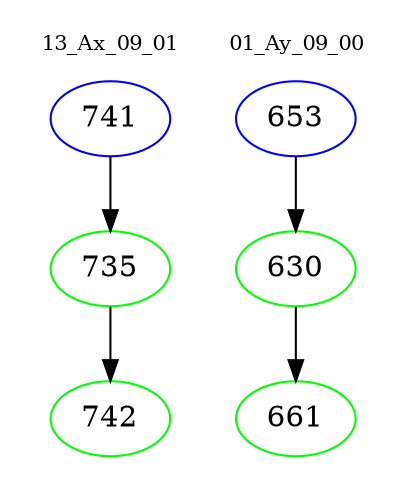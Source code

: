 digraph{
subgraph cluster_0 {
color = white
label = "13_Ax_09_01";
fontsize=10;
T0_741 [label="741", color="blue"]
T0_741 -> T0_735 [color="black"]
T0_735 [label="735", color="green"]
T0_735 -> T0_742 [color="black"]
T0_742 [label="742", color="green"]
}
subgraph cluster_1 {
color = white
label = "01_Ay_09_00";
fontsize=10;
T1_653 [label="653", color="blue"]
T1_653 -> T1_630 [color="black"]
T1_630 [label="630", color="green"]
T1_630 -> T1_661 [color="black"]
T1_661 [label="661", color="green"]
}
}
